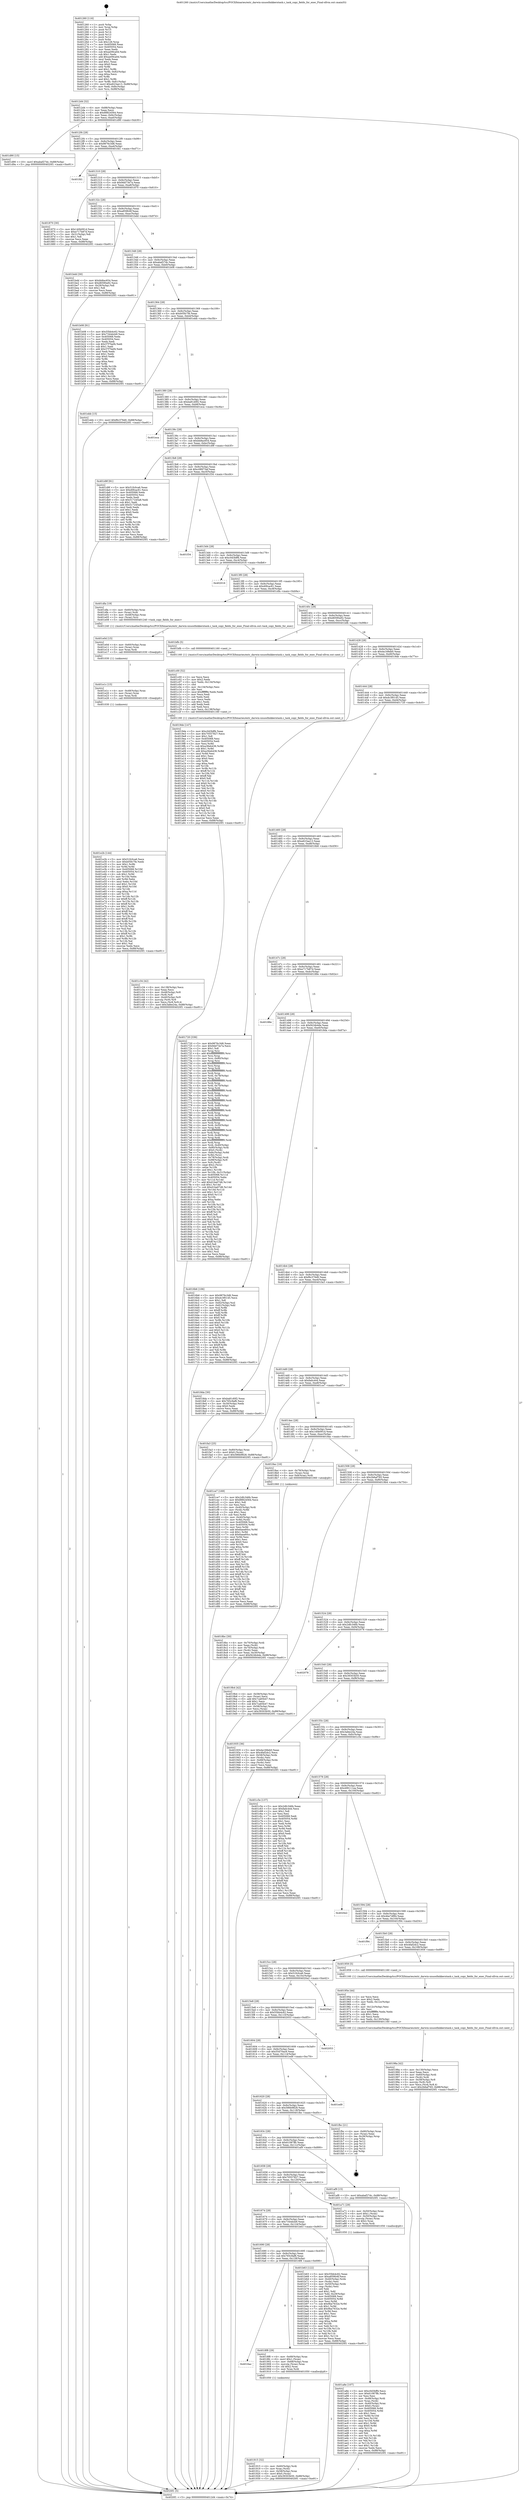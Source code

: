 digraph "0x401260" {
  label = "0x401260 (/mnt/c/Users/mathe/Desktop/tcc/POCII/binaries/extr_darwin-xnuosfmkkerntask.c_task_copy_fields_for_exec_Final-ollvm.out::main(0))"
  labelloc = "t"
  node[shape=record]

  Entry [label="",width=0.3,height=0.3,shape=circle,fillcolor=black,style=filled]
  "0x4012d4" [label="{
     0x4012d4 [32]\l
     | [instrs]\l
     &nbsp;&nbsp;0x4012d4 \<+6\>: mov -0x88(%rbp),%eax\l
     &nbsp;&nbsp;0x4012da \<+2\>: mov %eax,%ecx\l
     &nbsp;&nbsp;0x4012dc \<+6\>: sub $0x88824564,%ecx\l
     &nbsp;&nbsp;0x4012e2 \<+6\>: mov %eax,-0x9c(%rbp)\l
     &nbsp;&nbsp;0x4012e8 \<+6\>: mov %ecx,-0xa0(%rbp)\l
     &nbsp;&nbsp;0x4012ee \<+6\>: je 0000000000401d90 \<main+0xb30\>\l
  }"]
  "0x401d90" [label="{
     0x401d90 [15]\l
     | [instrs]\l
     &nbsp;&nbsp;0x401d90 \<+10\>: movl $0xabaf27dc,-0x88(%rbp)\l
     &nbsp;&nbsp;0x401d9a \<+5\>: jmp 00000000004020f1 \<main+0xe91\>\l
  }"]
  "0x4012f4" [label="{
     0x4012f4 [28]\l
     | [instrs]\l
     &nbsp;&nbsp;0x4012f4 \<+5\>: jmp 00000000004012f9 \<main+0x99\>\l
     &nbsp;&nbsp;0x4012f9 \<+6\>: mov -0x9c(%rbp),%eax\l
     &nbsp;&nbsp;0x4012ff \<+5\>: sub $0x9876c3d6,%eax\l
     &nbsp;&nbsp;0x401304 \<+6\>: mov %eax,-0xa4(%rbp)\l
     &nbsp;&nbsp;0x40130a \<+6\>: je 0000000000401fd1 \<main+0xd71\>\l
  }"]
  Exit [label="",width=0.3,height=0.3,shape=circle,fillcolor=black,style=filled,peripheries=2]
  "0x401fd1" [label="{
     0x401fd1\l
  }", style=dashed]
  "0x401310" [label="{
     0x401310 [28]\l
     | [instrs]\l
     &nbsp;&nbsp;0x401310 \<+5\>: jmp 0000000000401315 \<main+0xb5\>\l
     &nbsp;&nbsp;0x401315 \<+6\>: mov -0x9c(%rbp),%eax\l
     &nbsp;&nbsp;0x40131b \<+5\>: sub $0x9dd73e7a,%eax\l
     &nbsp;&nbsp;0x401320 \<+6\>: mov %eax,-0xa8(%rbp)\l
     &nbsp;&nbsp;0x401326 \<+6\>: je 0000000000401870 \<main+0x610\>\l
  }"]
  "0x401e2b" [label="{
     0x401e2b [144]\l
     | [instrs]\l
     &nbsp;&nbsp;0x401e2b \<+5\>: mov $0x51fc0ca6,%ecx\l
     &nbsp;&nbsp;0x401e30 \<+5\>: mov $0xb05fc7fe,%edx\l
     &nbsp;&nbsp;0x401e35 \<+3\>: mov $0x1,%r8b\l
     &nbsp;&nbsp;0x401e38 \<+3\>: xor %r9d,%r9d\l
     &nbsp;&nbsp;0x401e3b \<+8\>: mov 0x405068,%r10d\l
     &nbsp;&nbsp;0x401e43 \<+8\>: mov 0x405054,%r11d\l
     &nbsp;&nbsp;0x401e4b \<+4\>: sub $0x1,%r9d\l
     &nbsp;&nbsp;0x401e4f \<+3\>: mov %r10d,%ebx\l
     &nbsp;&nbsp;0x401e52 \<+3\>: add %r9d,%ebx\l
     &nbsp;&nbsp;0x401e55 \<+4\>: imul %ebx,%r10d\l
     &nbsp;&nbsp;0x401e59 \<+4\>: and $0x1,%r10d\l
     &nbsp;&nbsp;0x401e5d \<+4\>: cmp $0x0,%r10d\l
     &nbsp;&nbsp;0x401e61 \<+4\>: sete %r14b\l
     &nbsp;&nbsp;0x401e65 \<+4\>: cmp $0xa,%r11d\l
     &nbsp;&nbsp;0x401e69 \<+4\>: setl %r15b\l
     &nbsp;&nbsp;0x401e6d \<+3\>: mov %r14b,%r12b\l
     &nbsp;&nbsp;0x401e70 \<+4\>: xor $0xff,%r12b\l
     &nbsp;&nbsp;0x401e74 \<+3\>: mov %r15b,%r13b\l
     &nbsp;&nbsp;0x401e77 \<+4\>: xor $0xff,%r13b\l
     &nbsp;&nbsp;0x401e7b \<+4\>: xor $0x1,%r8b\l
     &nbsp;&nbsp;0x401e7f \<+3\>: mov %r12b,%al\l
     &nbsp;&nbsp;0x401e82 \<+2\>: and $0xff,%al\l
     &nbsp;&nbsp;0x401e84 \<+3\>: and %r8b,%r14b\l
     &nbsp;&nbsp;0x401e87 \<+3\>: mov %r13b,%sil\l
     &nbsp;&nbsp;0x401e8a \<+4\>: and $0xff,%sil\l
     &nbsp;&nbsp;0x401e8e \<+3\>: and %r8b,%r15b\l
     &nbsp;&nbsp;0x401e91 \<+3\>: or %r14b,%al\l
     &nbsp;&nbsp;0x401e94 \<+3\>: or %r15b,%sil\l
     &nbsp;&nbsp;0x401e97 \<+3\>: xor %sil,%al\l
     &nbsp;&nbsp;0x401e9a \<+3\>: or %r13b,%r12b\l
     &nbsp;&nbsp;0x401e9d \<+4\>: xor $0xff,%r12b\l
     &nbsp;&nbsp;0x401ea1 \<+4\>: or $0x1,%r8b\l
     &nbsp;&nbsp;0x401ea5 \<+3\>: and %r8b,%r12b\l
     &nbsp;&nbsp;0x401ea8 \<+3\>: or %r12b,%al\l
     &nbsp;&nbsp;0x401eab \<+2\>: test $0x1,%al\l
     &nbsp;&nbsp;0x401ead \<+3\>: cmovne %edx,%ecx\l
     &nbsp;&nbsp;0x401eb0 \<+6\>: mov %ecx,-0x88(%rbp)\l
     &nbsp;&nbsp;0x401eb6 \<+5\>: jmp 00000000004020f1 \<main+0xe91\>\l
  }"]
  "0x401870" [label="{
     0x401870 [30]\l
     | [instrs]\l
     &nbsp;&nbsp;0x401870 \<+5\>: mov $0x140b091d,%eax\l
     &nbsp;&nbsp;0x401875 \<+5\>: mov $0xe717b87d,%ecx\l
     &nbsp;&nbsp;0x40187a \<+3\>: mov -0x31(%rbp),%dl\l
     &nbsp;&nbsp;0x40187d \<+3\>: test $0x1,%dl\l
     &nbsp;&nbsp;0x401880 \<+3\>: cmovne %ecx,%eax\l
     &nbsp;&nbsp;0x401883 \<+6\>: mov %eax,-0x88(%rbp)\l
     &nbsp;&nbsp;0x401889 \<+5\>: jmp 00000000004020f1 \<main+0xe91\>\l
  }"]
  "0x40132c" [label="{
     0x40132c [28]\l
     | [instrs]\l
     &nbsp;&nbsp;0x40132c \<+5\>: jmp 0000000000401331 \<main+0xd1\>\l
     &nbsp;&nbsp;0x401331 \<+6\>: mov -0x9c(%rbp),%eax\l
     &nbsp;&nbsp;0x401337 \<+5\>: sub $0xa859fc6f,%eax\l
     &nbsp;&nbsp;0x40133c \<+6\>: mov %eax,-0xac(%rbp)\l
     &nbsp;&nbsp;0x401342 \<+6\>: je 0000000000401bdd \<main+0x97d\>\l
  }"]
  "0x401e1c" [label="{
     0x401e1c [15]\l
     | [instrs]\l
     &nbsp;&nbsp;0x401e1c \<+4\>: mov -0x48(%rbp),%rax\l
     &nbsp;&nbsp;0x401e20 \<+3\>: mov (%rax),%rax\l
     &nbsp;&nbsp;0x401e23 \<+3\>: mov %rax,%rdi\l
     &nbsp;&nbsp;0x401e26 \<+5\>: call 0000000000401030 \<free@plt\>\l
     | [calls]\l
     &nbsp;&nbsp;0x401030 \{1\} (unknown)\l
  }"]
  "0x401bdd" [label="{
     0x401bdd [30]\l
     | [instrs]\l
     &nbsp;&nbsp;0x401bdd \<+5\>: mov $0xbb8ac654,%eax\l
     &nbsp;&nbsp;0x401be2 \<+5\>: mov $0xd6590a92,%ecx\l
     &nbsp;&nbsp;0x401be7 \<+3\>: mov -0x29(%rbp),%dl\l
     &nbsp;&nbsp;0x401bea \<+3\>: test $0x1,%dl\l
     &nbsp;&nbsp;0x401bed \<+3\>: cmovne %ecx,%eax\l
     &nbsp;&nbsp;0x401bf0 \<+6\>: mov %eax,-0x88(%rbp)\l
     &nbsp;&nbsp;0x401bf6 \<+5\>: jmp 00000000004020f1 \<main+0xe91\>\l
  }"]
  "0x401348" [label="{
     0x401348 [28]\l
     | [instrs]\l
     &nbsp;&nbsp;0x401348 \<+5\>: jmp 000000000040134d \<main+0xed\>\l
     &nbsp;&nbsp;0x40134d \<+6\>: mov -0x9c(%rbp),%eax\l
     &nbsp;&nbsp;0x401353 \<+5\>: sub $0xabaf27dc,%eax\l
     &nbsp;&nbsp;0x401358 \<+6\>: mov %eax,-0xb0(%rbp)\l
     &nbsp;&nbsp;0x40135e \<+6\>: je 0000000000401b08 \<main+0x8a8\>\l
  }"]
  "0x401e0d" [label="{
     0x401e0d [15]\l
     | [instrs]\l
     &nbsp;&nbsp;0x401e0d \<+4\>: mov -0x60(%rbp),%rax\l
     &nbsp;&nbsp;0x401e11 \<+3\>: mov (%rax),%rax\l
     &nbsp;&nbsp;0x401e14 \<+3\>: mov %rax,%rdi\l
     &nbsp;&nbsp;0x401e17 \<+5\>: call 0000000000401030 \<free@plt\>\l
     | [calls]\l
     &nbsp;&nbsp;0x401030 \{1\} (unknown)\l
  }"]
  "0x401b08" [label="{
     0x401b08 [91]\l
     | [instrs]\l
     &nbsp;&nbsp;0x401b08 \<+5\>: mov $0x55bb4c62,%eax\l
     &nbsp;&nbsp;0x401b0d \<+5\>: mov $0x7344dcb9,%ecx\l
     &nbsp;&nbsp;0x401b12 \<+7\>: mov 0x405068,%edx\l
     &nbsp;&nbsp;0x401b19 \<+7\>: mov 0x405054,%esi\l
     &nbsp;&nbsp;0x401b20 \<+2\>: mov %edx,%edi\l
     &nbsp;&nbsp;0x401b22 \<+6\>: sub $0x37f7bef4,%edi\l
     &nbsp;&nbsp;0x401b28 \<+3\>: sub $0x1,%edi\l
     &nbsp;&nbsp;0x401b2b \<+6\>: add $0x37f7bef4,%edi\l
     &nbsp;&nbsp;0x401b31 \<+3\>: imul %edi,%edx\l
     &nbsp;&nbsp;0x401b34 \<+3\>: and $0x1,%edx\l
     &nbsp;&nbsp;0x401b37 \<+3\>: cmp $0x0,%edx\l
     &nbsp;&nbsp;0x401b3a \<+4\>: sete %r8b\l
     &nbsp;&nbsp;0x401b3e \<+3\>: cmp $0xa,%esi\l
     &nbsp;&nbsp;0x401b41 \<+4\>: setl %r9b\l
     &nbsp;&nbsp;0x401b45 \<+3\>: mov %r8b,%r10b\l
     &nbsp;&nbsp;0x401b48 \<+3\>: and %r9b,%r10b\l
     &nbsp;&nbsp;0x401b4b \<+3\>: xor %r9b,%r8b\l
     &nbsp;&nbsp;0x401b4e \<+3\>: or %r8b,%r10b\l
     &nbsp;&nbsp;0x401b51 \<+4\>: test $0x1,%r10b\l
     &nbsp;&nbsp;0x401b55 \<+3\>: cmovne %ecx,%eax\l
     &nbsp;&nbsp;0x401b58 \<+6\>: mov %eax,-0x88(%rbp)\l
     &nbsp;&nbsp;0x401b5e \<+5\>: jmp 00000000004020f1 \<main+0xe91\>\l
  }"]
  "0x401364" [label="{
     0x401364 [28]\l
     | [instrs]\l
     &nbsp;&nbsp;0x401364 \<+5\>: jmp 0000000000401369 \<main+0x109\>\l
     &nbsp;&nbsp;0x401369 \<+6\>: mov -0x9c(%rbp),%eax\l
     &nbsp;&nbsp;0x40136f \<+5\>: sub $0xb05fc7fe,%eax\l
     &nbsp;&nbsp;0x401374 \<+6\>: mov %eax,-0xb4(%rbp)\l
     &nbsp;&nbsp;0x40137a \<+6\>: je 0000000000401ebb \<main+0xc5b\>\l
  }"]
  "0x401c34" [label="{
     0x401c34 [42]\l
     | [instrs]\l
     &nbsp;&nbsp;0x401c34 \<+6\>: mov -0x138(%rbp),%ecx\l
     &nbsp;&nbsp;0x401c3a \<+3\>: imul %eax,%ecx\l
     &nbsp;&nbsp;0x401c3d \<+4\>: mov -0x48(%rbp),%r8\l
     &nbsp;&nbsp;0x401c41 \<+3\>: mov (%r8),%r8\l
     &nbsp;&nbsp;0x401c44 \<+4\>: mov -0x40(%rbp),%r9\l
     &nbsp;&nbsp;0x401c48 \<+3\>: movslq (%r9),%r9\l
     &nbsp;&nbsp;0x401c4b \<+4\>: mov %ecx,(%r8,%r9,4)\l
     &nbsp;&nbsp;0x401c4f \<+10\>: movl $0x3afee24a,-0x88(%rbp)\l
     &nbsp;&nbsp;0x401c59 \<+5\>: jmp 00000000004020f1 \<main+0xe91\>\l
  }"]
  "0x401ebb" [label="{
     0x401ebb [15]\l
     | [instrs]\l
     &nbsp;&nbsp;0x401ebb \<+10\>: movl $0xf6c376d0,-0x88(%rbp)\l
     &nbsp;&nbsp;0x401ec5 \<+5\>: jmp 00000000004020f1 \<main+0xe91\>\l
  }"]
  "0x401380" [label="{
     0x401380 [28]\l
     | [instrs]\l
     &nbsp;&nbsp;0x401380 \<+5\>: jmp 0000000000401385 \<main+0x125\>\l
     &nbsp;&nbsp;0x401385 \<+6\>: mov -0x9c(%rbp),%eax\l
     &nbsp;&nbsp;0x40138b \<+5\>: sub $0xba81d0f2,%eax\l
     &nbsp;&nbsp;0x401390 \<+6\>: mov %eax,-0xb8(%rbp)\l
     &nbsp;&nbsp;0x401396 \<+6\>: je 0000000000401eca \<main+0xc6a\>\l
  }"]
  "0x401c00" [label="{
     0x401c00 [52]\l
     | [instrs]\l
     &nbsp;&nbsp;0x401c00 \<+2\>: xor %ecx,%ecx\l
     &nbsp;&nbsp;0x401c02 \<+5\>: mov $0x2,%edx\l
     &nbsp;&nbsp;0x401c07 \<+6\>: mov %edx,-0x134(%rbp)\l
     &nbsp;&nbsp;0x401c0d \<+1\>: cltd\l
     &nbsp;&nbsp;0x401c0e \<+6\>: mov -0x134(%rbp),%esi\l
     &nbsp;&nbsp;0x401c14 \<+2\>: idiv %esi\l
     &nbsp;&nbsp;0x401c16 \<+6\>: imul $0xfffffffe,%edx,%edx\l
     &nbsp;&nbsp;0x401c1c \<+2\>: mov %ecx,%edi\l
     &nbsp;&nbsp;0x401c1e \<+2\>: sub %edx,%edi\l
     &nbsp;&nbsp;0x401c20 \<+2\>: mov %ecx,%edx\l
     &nbsp;&nbsp;0x401c22 \<+3\>: sub $0x1,%edx\l
     &nbsp;&nbsp;0x401c25 \<+2\>: add %edx,%edi\l
     &nbsp;&nbsp;0x401c27 \<+2\>: sub %edi,%ecx\l
     &nbsp;&nbsp;0x401c29 \<+6\>: mov %ecx,-0x138(%rbp)\l
     &nbsp;&nbsp;0x401c2f \<+5\>: call 0000000000401160 \<next_i\>\l
     | [calls]\l
     &nbsp;&nbsp;0x401160 \{1\} (/mnt/c/Users/mathe/Desktop/tcc/POCII/binaries/extr_darwin-xnuosfmkkerntask.c_task_copy_fields_for_exec_Final-ollvm.out::next_i)\l
  }"]
  "0x401eca" [label="{
     0x401eca\l
  }", style=dashed]
  "0x40139c" [label="{
     0x40139c [28]\l
     | [instrs]\l
     &nbsp;&nbsp;0x40139c \<+5\>: jmp 00000000004013a1 \<main+0x141\>\l
     &nbsp;&nbsp;0x4013a1 \<+6\>: mov -0x9c(%rbp),%eax\l
     &nbsp;&nbsp;0x4013a7 \<+5\>: sub $0xbb8ac654,%eax\l
     &nbsp;&nbsp;0x4013ac \<+6\>: mov %eax,-0xbc(%rbp)\l
     &nbsp;&nbsp;0x4013b2 \<+6\>: je 0000000000401d9f \<main+0xb3f\>\l
  }"]
  "0x401a8e" [label="{
     0x401a8e [107]\l
     | [instrs]\l
     &nbsp;&nbsp;0x401a8e \<+5\>: mov $0xc0d3bff4,%ecx\l
     &nbsp;&nbsp;0x401a93 \<+5\>: mov $0x61087ffc,%edx\l
     &nbsp;&nbsp;0x401a98 \<+2\>: xor %esi,%esi\l
     &nbsp;&nbsp;0x401a9a \<+4\>: mov -0x48(%rbp),%rdi\l
     &nbsp;&nbsp;0x401a9e \<+3\>: mov %rax,(%rdi)\l
     &nbsp;&nbsp;0x401aa1 \<+4\>: mov -0x40(%rbp),%rax\l
     &nbsp;&nbsp;0x401aa5 \<+6\>: movl $0x0,(%rax)\l
     &nbsp;&nbsp;0x401aab \<+8\>: mov 0x405068,%r8d\l
     &nbsp;&nbsp;0x401ab3 \<+8\>: mov 0x405054,%r9d\l
     &nbsp;&nbsp;0x401abb \<+3\>: sub $0x1,%esi\l
     &nbsp;&nbsp;0x401abe \<+3\>: mov %r8d,%r10d\l
     &nbsp;&nbsp;0x401ac1 \<+3\>: add %esi,%r10d\l
     &nbsp;&nbsp;0x401ac4 \<+4\>: imul %r10d,%r8d\l
     &nbsp;&nbsp;0x401ac8 \<+4\>: and $0x1,%r8d\l
     &nbsp;&nbsp;0x401acc \<+4\>: cmp $0x0,%r8d\l
     &nbsp;&nbsp;0x401ad0 \<+4\>: sete %r11b\l
     &nbsp;&nbsp;0x401ad4 \<+4\>: cmp $0xa,%r9d\l
     &nbsp;&nbsp;0x401ad8 \<+3\>: setl %bl\l
     &nbsp;&nbsp;0x401adb \<+3\>: mov %r11b,%r14b\l
     &nbsp;&nbsp;0x401ade \<+3\>: and %bl,%r14b\l
     &nbsp;&nbsp;0x401ae1 \<+3\>: xor %bl,%r11b\l
     &nbsp;&nbsp;0x401ae4 \<+3\>: or %r11b,%r14b\l
     &nbsp;&nbsp;0x401ae7 \<+4\>: test $0x1,%r14b\l
     &nbsp;&nbsp;0x401aeb \<+3\>: cmovne %edx,%ecx\l
     &nbsp;&nbsp;0x401aee \<+6\>: mov %ecx,-0x88(%rbp)\l
     &nbsp;&nbsp;0x401af4 \<+5\>: jmp 00000000004020f1 \<main+0xe91\>\l
  }"]
  "0x401d9f" [label="{
     0x401d9f [91]\l
     | [instrs]\l
     &nbsp;&nbsp;0x401d9f \<+5\>: mov $0x51fc0ca6,%eax\l
     &nbsp;&nbsp;0x401da4 \<+5\>: mov $0xd0fcac61,%ecx\l
     &nbsp;&nbsp;0x401da9 \<+7\>: mov 0x405068,%edx\l
     &nbsp;&nbsp;0x401db0 \<+7\>: mov 0x405054,%esi\l
     &nbsp;&nbsp;0x401db7 \<+2\>: mov %edx,%edi\l
     &nbsp;&nbsp;0x401db9 \<+6\>: sub $0x517245a8,%edi\l
     &nbsp;&nbsp;0x401dbf \<+3\>: sub $0x1,%edi\l
     &nbsp;&nbsp;0x401dc2 \<+6\>: add $0x517245a8,%edi\l
     &nbsp;&nbsp;0x401dc8 \<+3\>: imul %edi,%edx\l
     &nbsp;&nbsp;0x401dcb \<+3\>: and $0x1,%edx\l
     &nbsp;&nbsp;0x401dce \<+3\>: cmp $0x0,%edx\l
     &nbsp;&nbsp;0x401dd1 \<+4\>: sete %r8b\l
     &nbsp;&nbsp;0x401dd5 \<+3\>: cmp $0xa,%esi\l
     &nbsp;&nbsp;0x401dd8 \<+4\>: setl %r9b\l
     &nbsp;&nbsp;0x401ddc \<+3\>: mov %r8b,%r10b\l
     &nbsp;&nbsp;0x401ddf \<+3\>: and %r9b,%r10b\l
     &nbsp;&nbsp;0x401de2 \<+3\>: xor %r9b,%r8b\l
     &nbsp;&nbsp;0x401de5 \<+3\>: or %r8b,%r10b\l
     &nbsp;&nbsp;0x401de8 \<+4\>: test $0x1,%r10b\l
     &nbsp;&nbsp;0x401dec \<+3\>: cmovne %ecx,%eax\l
     &nbsp;&nbsp;0x401def \<+6\>: mov %eax,-0x88(%rbp)\l
     &nbsp;&nbsp;0x401df5 \<+5\>: jmp 00000000004020f1 \<main+0xe91\>\l
  }"]
  "0x4013b8" [label="{
     0x4013b8 [28]\l
     | [instrs]\l
     &nbsp;&nbsp;0x4013b8 \<+5\>: jmp 00000000004013bd \<main+0x15d\>\l
     &nbsp;&nbsp;0x4013bd \<+6\>: mov -0x9c(%rbp),%eax\l
     &nbsp;&nbsp;0x4013c3 \<+5\>: sub $0xc08973af,%eax\l
     &nbsp;&nbsp;0x4013c8 \<+6\>: mov %eax,-0xc0(%rbp)\l
     &nbsp;&nbsp;0x4013ce \<+6\>: je 0000000000401f34 \<main+0xcd4\>\l
  }"]
  "0x40198a" [label="{
     0x40198a [42]\l
     | [instrs]\l
     &nbsp;&nbsp;0x40198a \<+6\>: mov -0x130(%rbp),%ecx\l
     &nbsp;&nbsp;0x401990 \<+3\>: imul %eax,%ecx\l
     &nbsp;&nbsp;0x401993 \<+4\>: mov -0x60(%rbp),%rdi\l
     &nbsp;&nbsp;0x401997 \<+3\>: mov (%rdi),%rdi\l
     &nbsp;&nbsp;0x40199a \<+4\>: mov -0x58(%rbp),%r8\l
     &nbsp;&nbsp;0x40199e \<+3\>: movslq (%r8),%r8\l
     &nbsp;&nbsp;0x4019a1 \<+4\>: mov %ecx,(%rdi,%r8,4)\l
     &nbsp;&nbsp;0x4019a5 \<+10\>: movl $0x2b6af765,-0x88(%rbp)\l
     &nbsp;&nbsp;0x4019af \<+5\>: jmp 00000000004020f1 \<main+0xe91\>\l
  }"]
  "0x401f34" [label="{
     0x401f34\l
  }", style=dashed]
  "0x4013d4" [label="{
     0x4013d4 [28]\l
     | [instrs]\l
     &nbsp;&nbsp;0x4013d4 \<+5\>: jmp 00000000004013d9 \<main+0x179\>\l
     &nbsp;&nbsp;0x4013d9 \<+6\>: mov -0x9c(%rbp),%eax\l
     &nbsp;&nbsp;0x4013df \<+5\>: sub $0xc0d3bff4,%eax\l
     &nbsp;&nbsp;0x4013e4 \<+6\>: mov %eax,-0xc4(%rbp)\l
     &nbsp;&nbsp;0x4013ea \<+6\>: je 0000000000402016 \<main+0xdb6\>\l
  }"]
  "0x40195e" [label="{
     0x40195e [44]\l
     | [instrs]\l
     &nbsp;&nbsp;0x40195e \<+2\>: xor %ecx,%ecx\l
     &nbsp;&nbsp;0x401960 \<+5\>: mov $0x2,%edx\l
     &nbsp;&nbsp;0x401965 \<+6\>: mov %edx,-0x12c(%rbp)\l
     &nbsp;&nbsp;0x40196b \<+1\>: cltd\l
     &nbsp;&nbsp;0x40196c \<+6\>: mov -0x12c(%rbp),%esi\l
     &nbsp;&nbsp;0x401972 \<+2\>: idiv %esi\l
     &nbsp;&nbsp;0x401974 \<+6\>: imul $0xfffffffe,%edx,%edx\l
     &nbsp;&nbsp;0x40197a \<+3\>: sub $0x1,%ecx\l
     &nbsp;&nbsp;0x40197d \<+2\>: sub %ecx,%edx\l
     &nbsp;&nbsp;0x40197f \<+6\>: mov %edx,-0x130(%rbp)\l
     &nbsp;&nbsp;0x401985 \<+5\>: call 0000000000401160 \<next_i\>\l
     | [calls]\l
     &nbsp;&nbsp;0x401160 \{1\} (/mnt/c/Users/mathe/Desktop/tcc/POCII/binaries/extr_darwin-xnuosfmkkerntask.c_task_copy_fields_for_exec_Final-ollvm.out::next_i)\l
  }"]
  "0x402016" [label="{
     0x402016\l
  }", style=dashed]
  "0x4013f0" [label="{
     0x4013f0 [28]\l
     | [instrs]\l
     &nbsp;&nbsp;0x4013f0 \<+5\>: jmp 00000000004013f5 \<main+0x195\>\l
     &nbsp;&nbsp;0x4013f5 \<+6\>: mov -0x9c(%rbp),%eax\l
     &nbsp;&nbsp;0x4013fb \<+5\>: sub $0xd0fcac61,%eax\l
     &nbsp;&nbsp;0x401400 \<+6\>: mov %eax,-0xc8(%rbp)\l
     &nbsp;&nbsp;0x401406 \<+6\>: je 0000000000401dfa \<main+0xb9a\>\l
  }"]
  "0x401915" [label="{
     0x401915 [32]\l
     | [instrs]\l
     &nbsp;&nbsp;0x401915 \<+4\>: mov -0x60(%rbp),%rdi\l
     &nbsp;&nbsp;0x401919 \<+3\>: mov %rax,(%rdi)\l
     &nbsp;&nbsp;0x40191c \<+4\>: mov -0x58(%rbp),%rax\l
     &nbsp;&nbsp;0x401920 \<+6\>: movl $0x0,(%rax)\l
     &nbsp;&nbsp;0x401926 \<+10\>: movl $0x39303b50,-0x88(%rbp)\l
     &nbsp;&nbsp;0x401930 \<+5\>: jmp 00000000004020f1 \<main+0xe91\>\l
  }"]
  "0x401dfa" [label="{
     0x401dfa [19]\l
     | [instrs]\l
     &nbsp;&nbsp;0x401dfa \<+4\>: mov -0x60(%rbp),%rax\l
     &nbsp;&nbsp;0x401dfe \<+3\>: mov (%rax),%rdi\l
     &nbsp;&nbsp;0x401e01 \<+4\>: mov -0x48(%rbp),%rax\l
     &nbsp;&nbsp;0x401e05 \<+3\>: mov (%rax),%rsi\l
     &nbsp;&nbsp;0x401e08 \<+5\>: call 0000000000401240 \<task_copy_fields_for_exec\>\l
     | [calls]\l
     &nbsp;&nbsp;0x401240 \{1\} (/mnt/c/Users/mathe/Desktop/tcc/POCII/binaries/extr_darwin-xnuosfmkkerntask.c_task_copy_fields_for_exec_Final-ollvm.out::task_copy_fields_for_exec)\l
  }"]
  "0x40140c" [label="{
     0x40140c [28]\l
     | [instrs]\l
     &nbsp;&nbsp;0x40140c \<+5\>: jmp 0000000000401411 \<main+0x1b1\>\l
     &nbsp;&nbsp;0x401411 \<+6\>: mov -0x9c(%rbp),%eax\l
     &nbsp;&nbsp;0x401417 \<+5\>: sub $0xd6590a92,%eax\l
     &nbsp;&nbsp;0x40141c \<+6\>: mov %eax,-0xcc(%rbp)\l
     &nbsp;&nbsp;0x401422 \<+6\>: je 0000000000401bfb \<main+0x99b\>\l
  }"]
  "0x4016ac" [label="{
     0x4016ac\l
  }", style=dashed]
  "0x401bfb" [label="{
     0x401bfb [5]\l
     | [instrs]\l
     &nbsp;&nbsp;0x401bfb \<+5\>: call 0000000000401160 \<next_i\>\l
     | [calls]\l
     &nbsp;&nbsp;0x401160 \{1\} (/mnt/c/Users/mathe/Desktop/tcc/POCII/binaries/extr_darwin-xnuosfmkkerntask.c_task_copy_fields_for_exec_Final-ollvm.out::next_i)\l
  }"]
  "0x401428" [label="{
     0x401428 [28]\l
     | [instrs]\l
     &nbsp;&nbsp;0x401428 \<+5\>: jmp 000000000040142d \<main+0x1cd\>\l
     &nbsp;&nbsp;0x40142d \<+6\>: mov -0x9c(%rbp),%eax\l
     &nbsp;&nbsp;0x401433 \<+5\>: sub $0xda168eb0,%eax\l
     &nbsp;&nbsp;0x401438 \<+6\>: mov %eax,-0xd0(%rbp)\l
     &nbsp;&nbsp;0x40143e \<+6\>: je 00000000004019de \<main+0x77e\>\l
  }"]
  "0x4018f8" [label="{
     0x4018f8 [29]\l
     | [instrs]\l
     &nbsp;&nbsp;0x4018f8 \<+4\>: mov -0x68(%rbp),%rax\l
     &nbsp;&nbsp;0x4018fc \<+6\>: movl $0x1,(%rax)\l
     &nbsp;&nbsp;0x401902 \<+4\>: mov -0x68(%rbp),%rax\l
     &nbsp;&nbsp;0x401906 \<+3\>: movslq (%rax),%rax\l
     &nbsp;&nbsp;0x401909 \<+4\>: shl $0x2,%rax\l
     &nbsp;&nbsp;0x40190d \<+3\>: mov %rax,%rdi\l
     &nbsp;&nbsp;0x401910 \<+5\>: call 0000000000401050 \<malloc@plt\>\l
     | [calls]\l
     &nbsp;&nbsp;0x401050 \{1\} (unknown)\l
  }"]
  "0x4019de" [label="{
     0x4019de [147]\l
     | [instrs]\l
     &nbsp;&nbsp;0x4019de \<+5\>: mov $0xc0d3bff4,%eax\l
     &nbsp;&nbsp;0x4019e3 \<+5\>: mov $0x70557827,%ecx\l
     &nbsp;&nbsp;0x4019e8 \<+2\>: mov $0x1,%dl\l
     &nbsp;&nbsp;0x4019ea \<+7\>: mov 0x405068,%esi\l
     &nbsp;&nbsp;0x4019f1 \<+7\>: mov 0x405054,%edi\l
     &nbsp;&nbsp;0x4019f8 \<+3\>: mov %esi,%r8d\l
     &nbsp;&nbsp;0x4019fb \<+7\>: sub $0xa36eb436,%r8d\l
     &nbsp;&nbsp;0x401a02 \<+4\>: sub $0x1,%r8d\l
     &nbsp;&nbsp;0x401a06 \<+7\>: add $0xa36eb436,%r8d\l
     &nbsp;&nbsp;0x401a0d \<+4\>: imul %r8d,%esi\l
     &nbsp;&nbsp;0x401a11 \<+3\>: and $0x1,%esi\l
     &nbsp;&nbsp;0x401a14 \<+3\>: cmp $0x0,%esi\l
     &nbsp;&nbsp;0x401a17 \<+4\>: sete %r9b\l
     &nbsp;&nbsp;0x401a1b \<+3\>: cmp $0xa,%edi\l
     &nbsp;&nbsp;0x401a1e \<+4\>: setl %r10b\l
     &nbsp;&nbsp;0x401a22 \<+3\>: mov %r9b,%r11b\l
     &nbsp;&nbsp;0x401a25 \<+4\>: xor $0xff,%r11b\l
     &nbsp;&nbsp;0x401a29 \<+3\>: mov %r10b,%bl\l
     &nbsp;&nbsp;0x401a2c \<+3\>: xor $0xff,%bl\l
     &nbsp;&nbsp;0x401a2f \<+3\>: xor $0x0,%dl\l
     &nbsp;&nbsp;0x401a32 \<+3\>: mov %r11b,%r14b\l
     &nbsp;&nbsp;0x401a35 \<+4\>: and $0x0,%r14b\l
     &nbsp;&nbsp;0x401a39 \<+3\>: and %dl,%r9b\l
     &nbsp;&nbsp;0x401a3c \<+3\>: mov %bl,%r15b\l
     &nbsp;&nbsp;0x401a3f \<+4\>: and $0x0,%r15b\l
     &nbsp;&nbsp;0x401a43 \<+3\>: and %dl,%r10b\l
     &nbsp;&nbsp;0x401a46 \<+3\>: or %r9b,%r14b\l
     &nbsp;&nbsp;0x401a49 \<+3\>: or %r10b,%r15b\l
     &nbsp;&nbsp;0x401a4c \<+3\>: xor %r15b,%r14b\l
     &nbsp;&nbsp;0x401a4f \<+3\>: or %bl,%r11b\l
     &nbsp;&nbsp;0x401a52 \<+4\>: xor $0xff,%r11b\l
     &nbsp;&nbsp;0x401a56 \<+3\>: or $0x0,%dl\l
     &nbsp;&nbsp;0x401a59 \<+3\>: and %dl,%r11b\l
     &nbsp;&nbsp;0x401a5c \<+3\>: or %r11b,%r14b\l
     &nbsp;&nbsp;0x401a5f \<+4\>: test $0x1,%r14b\l
     &nbsp;&nbsp;0x401a63 \<+3\>: cmovne %ecx,%eax\l
     &nbsp;&nbsp;0x401a66 \<+6\>: mov %eax,-0x88(%rbp)\l
     &nbsp;&nbsp;0x401a6c \<+5\>: jmp 00000000004020f1 \<main+0xe91\>\l
  }"]
  "0x401444" [label="{
     0x401444 [28]\l
     | [instrs]\l
     &nbsp;&nbsp;0x401444 \<+5\>: jmp 0000000000401449 \<main+0x1e9\>\l
     &nbsp;&nbsp;0x401449 \<+6\>: mov -0x9c(%rbp),%eax\l
     &nbsp;&nbsp;0x40144f \<+5\>: sub $0xdc3f0145,%eax\l
     &nbsp;&nbsp;0x401454 \<+6\>: mov %eax,-0xd4(%rbp)\l
     &nbsp;&nbsp;0x40145a \<+6\>: je 0000000000401720 \<main+0x4c0\>\l
  }"]
  "0x401690" [label="{
     0x401690 [28]\l
     | [instrs]\l
     &nbsp;&nbsp;0x401690 \<+5\>: jmp 0000000000401695 \<main+0x435\>\l
     &nbsp;&nbsp;0x401695 \<+6\>: mov -0x9c(%rbp),%eax\l
     &nbsp;&nbsp;0x40169b \<+5\>: sub $0x765c9af6,%eax\l
     &nbsp;&nbsp;0x4016a0 \<+6\>: mov %eax,-0x128(%rbp)\l
     &nbsp;&nbsp;0x4016a6 \<+6\>: je 00000000004018f8 \<main+0x698\>\l
  }"]
  "0x401720" [label="{
     0x401720 [336]\l
     | [instrs]\l
     &nbsp;&nbsp;0x401720 \<+5\>: mov $0x9876c3d6,%eax\l
     &nbsp;&nbsp;0x401725 \<+5\>: mov $0x9dd73e7a,%ecx\l
     &nbsp;&nbsp;0x40172a \<+2\>: mov $0x1,%dl\l
     &nbsp;&nbsp;0x40172c \<+3\>: mov %rsp,%rsi\l
     &nbsp;&nbsp;0x40172f \<+4\>: add $0xfffffffffffffff0,%rsi\l
     &nbsp;&nbsp;0x401733 \<+3\>: mov %rsi,%rsp\l
     &nbsp;&nbsp;0x401736 \<+4\>: mov %rsi,-0x80(%rbp)\l
     &nbsp;&nbsp;0x40173a \<+3\>: mov %rsp,%rsi\l
     &nbsp;&nbsp;0x40173d \<+4\>: add $0xfffffffffffffff0,%rsi\l
     &nbsp;&nbsp;0x401741 \<+3\>: mov %rsi,%rsp\l
     &nbsp;&nbsp;0x401744 \<+3\>: mov %rsp,%rdi\l
     &nbsp;&nbsp;0x401747 \<+4\>: add $0xfffffffffffffff0,%rdi\l
     &nbsp;&nbsp;0x40174b \<+3\>: mov %rdi,%rsp\l
     &nbsp;&nbsp;0x40174e \<+4\>: mov %rdi,-0x78(%rbp)\l
     &nbsp;&nbsp;0x401752 \<+3\>: mov %rsp,%rdi\l
     &nbsp;&nbsp;0x401755 \<+4\>: add $0xfffffffffffffff0,%rdi\l
     &nbsp;&nbsp;0x401759 \<+3\>: mov %rdi,%rsp\l
     &nbsp;&nbsp;0x40175c \<+4\>: mov %rdi,-0x70(%rbp)\l
     &nbsp;&nbsp;0x401760 \<+3\>: mov %rsp,%rdi\l
     &nbsp;&nbsp;0x401763 \<+4\>: add $0xfffffffffffffff0,%rdi\l
     &nbsp;&nbsp;0x401767 \<+3\>: mov %rdi,%rsp\l
     &nbsp;&nbsp;0x40176a \<+4\>: mov %rdi,-0x68(%rbp)\l
     &nbsp;&nbsp;0x40176e \<+3\>: mov %rsp,%rdi\l
     &nbsp;&nbsp;0x401771 \<+4\>: add $0xfffffffffffffff0,%rdi\l
     &nbsp;&nbsp;0x401775 \<+3\>: mov %rdi,%rsp\l
     &nbsp;&nbsp;0x401778 \<+4\>: mov %rdi,-0x60(%rbp)\l
     &nbsp;&nbsp;0x40177c \<+3\>: mov %rsp,%rdi\l
     &nbsp;&nbsp;0x40177f \<+4\>: add $0xfffffffffffffff0,%rdi\l
     &nbsp;&nbsp;0x401783 \<+3\>: mov %rdi,%rsp\l
     &nbsp;&nbsp;0x401786 \<+4\>: mov %rdi,-0x58(%rbp)\l
     &nbsp;&nbsp;0x40178a \<+3\>: mov %rsp,%rdi\l
     &nbsp;&nbsp;0x40178d \<+4\>: add $0xfffffffffffffff0,%rdi\l
     &nbsp;&nbsp;0x401791 \<+3\>: mov %rdi,%rsp\l
     &nbsp;&nbsp;0x401794 \<+4\>: mov %rdi,-0x50(%rbp)\l
     &nbsp;&nbsp;0x401798 \<+3\>: mov %rsp,%rdi\l
     &nbsp;&nbsp;0x40179b \<+4\>: add $0xfffffffffffffff0,%rdi\l
     &nbsp;&nbsp;0x40179f \<+3\>: mov %rdi,%rsp\l
     &nbsp;&nbsp;0x4017a2 \<+4\>: mov %rdi,-0x48(%rbp)\l
     &nbsp;&nbsp;0x4017a6 \<+3\>: mov %rsp,%rdi\l
     &nbsp;&nbsp;0x4017a9 \<+4\>: add $0xfffffffffffffff0,%rdi\l
     &nbsp;&nbsp;0x4017ad \<+3\>: mov %rdi,%rsp\l
     &nbsp;&nbsp;0x4017b0 \<+4\>: mov %rdi,-0x40(%rbp)\l
     &nbsp;&nbsp;0x4017b4 \<+4\>: mov -0x80(%rbp),%rdi\l
     &nbsp;&nbsp;0x4017b8 \<+6\>: movl $0x0,(%rdi)\l
     &nbsp;&nbsp;0x4017be \<+7\>: mov -0x8c(%rbp),%r8d\l
     &nbsp;&nbsp;0x4017c5 \<+3\>: mov %r8d,(%rsi)\l
     &nbsp;&nbsp;0x4017c8 \<+4\>: mov -0x78(%rbp),%rdi\l
     &nbsp;&nbsp;0x4017cc \<+7\>: mov -0x98(%rbp),%r9\l
     &nbsp;&nbsp;0x4017d3 \<+3\>: mov %r9,(%rdi)\l
     &nbsp;&nbsp;0x4017d6 \<+3\>: cmpl $0x2,(%rsi)\l
     &nbsp;&nbsp;0x4017d9 \<+4\>: setne %r10b\l
     &nbsp;&nbsp;0x4017dd \<+4\>: and $0x1,%r10b\l
     &nbsp;&nbsp;0x4017e1 \<+4\>: mov %r10b,-0x31(%rbp)\l
     &nbsp;&nbsp;0x4017e5 \<+8\>: mov 0x405068,%r11d\l
     &nbsp;&nbsp;0x4017ed \<+7\>: mov 0x405054,%ebx\l
     &nbsp;&nbsp;0x4017f4 \<+3\>: mov %r11d,%r14d\l
     &nbsp;&nbsp;0x4017f7 \<+7\>: add $0xd1ba07d6,%r14d\l
     &nbsp;&nbsp;0x4017fe \<+4\>: sub $0x1,%r14d\l
     &nbsp;&nbsp;0x401802 \<+7\>: sub $0xd1ba07d6,%r14d\l
     &nbsp;&nbsp;0x401809 \<+4\>: imul %r14d,%r11d\l
     &nbsp;&nbsp;0x40180d \<+4\>: and $0x1,%r11d\l
     &nbsp;&nbsp;0x401811 \<+4\>: cmp $0x0,%r11d\l
     &nbsp;&nbsp;0x401815 \<+4\>: sete %r10b\l
     &nbsp;&nbsp;0x401819 \<+3\>: cmp $0xa,%ebx\l
     &nbsp;&nbsp;0x40181c \<+4\>: setl %r15b\l
     &nbsp;&nbsp;0x401820 \<+3\>: mov %r10b,%r12b\l
     &nbsp;&nbsp;0x401823 \<+4\>: xor $0xff,%r12b\l
     &nbsp;&nbsp;0x401827 \<+3\>: mov %r15b,%r13b\l
     &nbsp;&nbsp;0x40182a \<+4\>: xor $0xff,%r13b\l
     &nbsp;&nbsp;0x40182e \<+3\>: xor $0x0,%dl\l
     &nbsp;&nbsp;0x401831 \<+3\>: mov %r12b,%sil\l
     &nbsp;&nbsp;0x401834 \<+4\>: and $0x0,%sil\l
     &nbsp;&nbsp;0x401838 \<+3\>: and %dl,%r10b\l
     &nbsp;&nbsp;0x40183b \<+3\>: mov %r13b,%dil\l
     &nbsp;&nbsp;0x40183e \<+4\>: and $0x0,%dil\l
     &nbsp;&nbsp;0x401842 \<+3\>: and %dl,%r15b\l
     &nbsp;&nbsp;0x401845 \<+3\>: or %r10b,%sil\l
     &nbsp;&nbsp;0x401848 \<+3\>: or %r15b,%dil\l
     &nbsp;&nbsp;0x40184b \<+3\>: xor %dil,%sil\l
     &nbsp;&nbsp;0x40184e \<+3\>: or %r13b,%r12b\l
     &nbsp;&nbsp;0x401851 \<+4\>: xor $0xff,%r12b\l
     &nbsp;&nbsp;0x401855 \<+3\>: or $0x0,%dl\l
     &nbsp;&nbsp;0x401858 \<+3\>: and %dl,%r12b\l
     &nbsp;&nbsp;0x40185b \<+3\>: or %r12b,%sil\l
     &nbsp;&nbsp;0x40185e \<+4\>: test $0x1,%sil\l
     &nbsp;&nbsp;0x401862 \<+3\>: cmovne %ecx,%eax\l
     &nbsp;&nbsp;0x401865 \<+6\>: mov %eax,-0x88(%rbp)\l
     &nbsp;&nbsp;0x40186b \<+5\>: jmp 00000000004020f1 \<main+0xe91\>\l
  }"]
  "0x401460" [label="{
     0x401460 [28]\l
     | [instrs]\l
     &nbsp;&nbsp;0x401460 \<+5\>: jmp 0000000000401465 \<main+0x205\>\l
     &nbsp;&nbsp;0x401465 \<+6\>: mov -0x9c(%rbp),%eax\l
     &nbsp;&nbsp;0x40146b \<+5\>: sub $0xe623ae13,%eax\l
     &nbsp;&nbsp;0x401470 \<+6\>: mov %eax,-0xd8(%rbp)\l
     &nbsp;&nbsp;0x401476 \<+6\>: je 00000000004016b6 \<main+0x456\>\l
  }"]
  "0x401b63" [label="{
     0x401b63 [122]\l
     | [instrs]\l
     &nbsp;&nbsp;0x401b63 \<+5\>: mov $0x55bb4c62,%eax\l
     &nbsp;&nbsp;0x401b68 \<+5\>: mov $0xa859fc6f,%ecx\l
     &nbsp;&nbsp;0x401b6d \<+4\>: mov -0x40(%rbp),%rdx\l
     &nbsp;&nbsp;0x401b71 \<+2\>: mov (%rdx),%esi\l
     &nbsp;&nbsp;0x401b73 \<+4\>: mov -0x50(%rbp),%rdx\l
     &nbsp;&nbsp;0x401b77 \<+2\>: cmp (%rdx),%esi\l
     &nbsp;&nbsp;0x401b79 \<+4\>: setl %dil\l
     &nbsp;&nbsp;0x401b7d \<+4\>: and $0x1,%dil\l
     &nbsp;&nbsp;0x401b81 \<+4\>: mov %dil,-0x29(%rbp)\l
     &nbsp;&nbsp;0x401b85 \<+7\>: mov 0x405068,%esi\l
     &nbsp;&nbsp;0x401b8c \<+8\>: mov 0x405054,%r8d\l
     &nbsp;&nbsp;0x401b94 \<+3\>: mov %esi,%r9d\l
     &nbsp;&nbsp;0x401b97 \<+7\>: sub $0x9ba7632e,%r9d\l
     &nbsp;&nbsp;0x401b9e \<+4\>: sub $0x1,%r9d\l
     &nbsp;&nbsp;0x401ba2 \<+7\>: add $0x9ba7632e,%r9d\l
     &nbsp;&nbsp;0x401ba9 \<+4\>: imul %r9d,%esi\l
     &nbsp;&nbsp;0x401bad \<+3\>: and $0x1,%esi\l
     &nbsp;&nbsp;0x401bb0 \<+3\>: cmp $0x0,%esi\l
     &nbsp;&nbsp;0x401bb3 \<+4\>: sete %dil\l
     &nbsp;&nbsp;0x401bb7 \<+4\>: cmp $0xa,%r8d\l
     &nbsp;&nbsp;0x401bbb \<+4\>: setl %r10b\l
     &nbsp;&nbsp;0x401bbf \<+3\>: mov %dil,%r11b\l
     &nbsp;&nbsp;0x401bc2 \<+3\>: and %r10b,%r11b\l
     &nbsp;&nbsp;0x401bc5 \<+3\>: xor %r10b,%dil\l
     &nbsp;&nbsp;0x401bc8 \<+3\>: or %dil,%r11b\l
     &nbsp;&nbsp;0x401bcb \<+4\>: test $0x1,%r11b\l
     &nbsp;&nbsp;0x401bcf \<+3\>: cmovne %ecx,%eax\l
     &nbsp;&nbsp;0x401bd2 \<+6\>: mov %eax,-0x88(%rbp)\l
     &nbsp;&nbsp;0x401bd8 \<+5\>: jmp 00000000004020f1 \<main+0xe91\>\l
  }"]
  "0x4016b6" [label="{
     0x4016b6 [106]\l
     | [instrs]\l
     &nbsp;&nbsp;0x4016b6 \<+5\>: mov $0x9876c3d6,%eax\l
     &nbsp;&nbsp;0x4016bb \<+5\>: mov $0xdc3f0145,%ecx\l
     &nbsp;&nbsp;0x4016c0 \<+2\>: mov $0x1,%dl\l
     &nbsp;&nbsp;0x4016c2 \<+7\>: mov -0x82(%rbp),%sil\l
     &nbsp;&nbsp;0x4016c9 \<+7\>: mov -0x81(%rbp),%dil\l
     &nbsp;&nbsp;0x4016d0 \<+3\>: mov %sil,%r8b\l
     &nbsp;&nbsp;0x4016d3 \<+4\>: xor $0xff,%r8b\l
     &nbsp;&nbsp;0x4016d7 \<+3\>: mov %dil,%r9b\l
     &nbsp;&nbsp;0x4016da \<+4\>: xor $0xff,%r9b\l
     &nbsp;&nbsp;0x4016de \<+3\>: xor $0x0,%dl\l
     &nbsp;&nbsp;0x4016e1 \<+3\>: mov %r8b,%r10b\l
     &nbsp;&nbsp;0x4016e4 \<+4\>: and $0x0,%r10b\l
     &nbsp;&nbsp;0x4016e8 \<+3\>: and %dl,%sil\l
     &nbsp;&nbsp;0x4016eb \<+3\>: mov %r9b,%r11b\l
     &nbsp;&nbsp;0x4016ee \<+4\>: and $0x0,%r11b\l
     &nbsp;&nbsp;0x4016f2 \<+3\>: and %dl,%dil\l
     &nbsp;&nbsp;0x4016f5 \<+3\>: or %sil,%r10b\l
     &nbsp;&nbsp;0x4016f8 \<+3\>: or %dil,%r11b\l
     &nbsp;&nbsp;0x4016fb \<+3\>: xor %r11b,%r10b\l
     &nbsp;&nbsp;0x4016fe \<+3\>: or %r9b,%r8b\l
     &nbsp;&nbsp;0x401701 \<+4\>: xor $0xff,%r8b\l
     &nbsp;&nbsp;0x401705 \<+3\>: or $0x0,%dl\l
     &nbsp;&nbsp;0x401708 \<+3\>: and %dl,%r8b\l
     &nbsp;&nbsp;0x40170b \<+3\>: or %r8b,%r10b\l
     &nbsp;&nbsp;0x40170e \<+4\>: test $0x1,%r10b\l
     &nbsp;&nbsp;0x401712 \<+3\>: cmovne %ecx,%eax\l
     &nbsp;&nbsp;0x401715 \<+6\>: mov %eax,-0x88(%rbp)\l
     &nbsp;&nbsp;0x40171b \<+5\>: jmp 00000000004020f1 \<main+0xe91\>\l
  }"]
  "0x40147c" [label="{
     0x40147c [28]\l
     | [instrs]\l
     &nbsp;&nbsp;0x40147c \<+5\>: jmp 0000000000401481 \<main+0x221\>\l
     &nbsp;&nbsp;0x401481 \<+6\>: mov -0x9c(%rbp),%eax\l
     &nbsp;&nbsp;0x401487 \<+5\>: sub $0xe717b87d,%eax\l
     &nbsp;&nbsp;0x40148c \<+6\>: mov %eax,-0xdc(%rbp)\l
     &nbsp;&nbsp;0x401492 \<+6\>: je 000000000040188e \<main+0x62e\>\l
  }"]
  "0x4020f1" [label="{
     0x4020f1 [5]\l
     | [instrs]\l
     &nbsp;&nbsp;0x4020f1 \<+5\>: jmp 00000000004012d4 \<main+0x74\>\l
  }"]
  "0x401260" [label="{
     0x401260 [116]\l
     | [instrs]\l
     &nbsp;&nbsp;0x401260 \<+1\>: push %rbp\l
     &nbsp;&nbsp;0x401261 \<+3\>: mov %rsp,%rbp\l
     &nbsp;&nbsp;0x401264 \<+2\>: push %r15\l
     &nbsp;&nbsp;0x401266 \<+2\>: push %r14\l
     &nbsp;&nbsp;0x401268 \<+2\>: push %r13\l
     &nbsp;&nbsp;0x40126a \<+2\>: push %r12\l
     &nbsp;&nbsp;0x40126c \<+1\>: push %rbx\l
     &nbsp;&nbsp;0x40126d \<+7\>: sub $0x128,%rsp\l
     &nbsp;&nbsp;0x401274 \<+7\>: mov 0x405068,%eax\l
     &nbsp;&nbsp;0x40127b \<+7\>: mov 0x405054,%ecx\l
     &nbsp;&nbsp;0x401282 \<+2\>: mov %eax,%edx\l
     &nbsp;&nbsp;0x401284 \<+6\>: sub $0xae09ca0d,%edx\l
     &nbsp;&nbsp;0x40128a \<+3\>: sub $0x1,%edx\l
     &nbsp;&nbsp;0x40128d \<+6\>: add $0xae09ca0d,%edx\l
     &nbsp;&nbsp;0x401293 \<+3\>: imul %edx,%eax\l
     &nbsp;&nbsp;0x401296 \<+3\>: and $0x1,%eax\l
     &nbsp;&nbsp;0x401299 \<+3\>: cmp $0x0,%eax\l
     &nbsp;&nbsp;0x40129c \<+4\>: sete %r8b\l
     &nbsp;&nbsp;0x4012a0 \<+4\>: and $0x1,%r8b\l
     &nbsp;&nbsp;0x4012a4 \<+7\>: mov %r8b,-0x82(%rbp)\l
     &nbsp;&nbsp;0x4012ab \<+3\>: cmp $0xa,%ecx\l
     &nbsp;&nbsp;0x4012ae \<+4\>: setl %r8b\l
     &nbsp;&nbsp;0x4012b2 \<+4\>: and $0x1,%r8b\l
     &nbsp;&nbsp;0x4012b6 \<+7\>: mov %r8b,-0x81(%rbp)\l
     &nbsp;&nbsp;0x4012bd \<+10\>: movl $0xe623ae13,-0x88(%rbp)\l
     &nbsp;&nbsp;0x4012c7 \<+6\>: mov %edi,-0x8c(%rbp)\l
     &nbsp;&nbsp;0x4012cd \<+7\>: mov %rsi,-0x98(%rbp)\l
  }"]
  "0x401674" [label="{
     0x401674 [28]\l
     | [instrs]\l
     &nbsp;&nbsp;0x401674 \<+5\>: jmp 0000000000401679 \<main+0x419\>\l
     &nbsp;&nbsp;0x401679 \<+6\>: mov -0x9c(%rbp),%eax\l
     &nbsp;&nbsp;0x40167f \<+5\>: sub $0x7344dcb9,%eax\l
     &nbsp;&nbsp;0x401684 \<+6\>: mov %eax,-0x124(%rbp)\l
     &nbsp;&nbsp;0x40168a \<+6\>: je 0000000000401b63 \<main+0x903\>\l
  }"]
  "0x401a71" [label="{
     0x401a71 [29]\l
     | [instrs]\l
     &nbsp;&nbsp;0x401a71 \<+4\>: mov -0x50(%rbp),%rax\l
     &nbsp;&nbsp;0x401a75 \<+6\>: movl $0x1,(%rax)\l
     &nbsp;&nbsp;0x401a7b \<+4\>: mov -0x50(%rbp),%rax\l
     &nbsp;&nbsp;0x401a7f \<+3\>: movslq (%rax),%rax\l
     &nbsp;&nbsp;0x401a82 \<+4\>: shl $0x2,%rax\l
     &nbsp;&nbsp;0x401a86 \<+3\>: mov %rax,%rdi\l
     &nbsp;&nbsp;0x401a89 \<+5\>: call 0000000000401050 \<malloc@plt\>\l
     | [calls]\l
     &nbsp;&nbsp;0x401050 \{1\} (unknown)\l
  }"]
  "0x40188e" [label="{
     0x40188e\l
  }", style=dashed]
  "0x401498" [label="{
     0x401498 [28]\l
     | [instrs]\l
     &nbsp;&nbsp;0x401498 \<+5\>: jmp 000000000040149d \<main+0x23d\>\l
     &nbsp;&nbsp;0x40149d \<+6\>: mov -0x9c(%rbp),%eax\l
     &nbsp;&nbsp;0x4014a3 \<+5\>: sub $0xf424b4de,%eax\l
     &nbsp;&nbsp;0x4014a8 \<+6\>: mov %eax,-0xe0(%rbp)\l
     &nbsp;&nbsp;0x4014ae \<+6\>: je 00000000004018da \<main+0x67a\>\l
  }"]
  "0x401658" [label="{
     0x401658 [28]\l
     | [instrs]\l
     &nbsp;&nbsp;0x401658 \<+5\>: jmp 000000000040165d \<main+0x3fd\>\l
     &nbsp;&nbsp;0x40165d \<+6\>: mov -0x9c(%rbp),%eax\l
     &nbsp;&nbsp;0x401663 \<+5\>: sub $0x70557827,%eax\l
     &nbsp;&nbsp;0x401668 \<+6\>: mov %eax,-0x120(%rbp)\l
     &nbsp;&nbsp;0x40166e \<+6\>: je 0000000000401a71 \<main+0x811\>\l
  }"]
  "0x4018da" [label="{
     0x4018da [30]\l
     | [instrs]\l
     &nbsp;&nbsp;0x4018da \<+5\>: mov $0xba81d0f2,%eax\l
     &nbsp;&nbsp;0x4018df \<+5\>: mov $0x765c9af6,%ecx\l
     &nbsp;&nbsp;0x4018e4 \<+3\>: mov -0x30(%rbp),%edx\l
     &nbsp;&nbsp;0x4018e7 \<+3\>: cmp $0x0,%edx\l
     &nbsp;&nbsp;0x4018ea \<+3\>: cmove %ecx,%eax\l
     &nbsp;&nbsp;0x4018ed \<+6\>: mov %eax,-0x88(%rbp)\l
     &nbsp;&nbsp;0x4018f3 \<+5\>: jmp 00000000004020f1 \<main+0xe91\>\l
  }"]
  "0x4014b4" [label="{
     0x4014b4 [28]\l
     | [instrs]\l
     &nbsp;&nbsp;0x4014b4 \<+5\>: jmp 00000000004014b9 \<main+0x259\>\l
     &nbsp;&nbsp;0x4014b9 \<+6\>: mov -0x9c(%rbp),%eax\l
     &nbsp;&nbsp;0x4014bf \<+5\>: sub $0xf6c376d0,%eax\l
     &nbsp;&nbsp;0x4014c4 \<+6\>: mov %eax,-0xe4(%rbp)\l
     &nbsp;&nbsp;0x4014ca \<+6\>: je 0000000000401fa3 \<main+0xd43\>\l
  }"]
  "0x401af9" [label="{
     0x401af9 [15]\l
     | [instrs]\l
     &nbsp;&nbsp;0x401af9 \<+10\>: movl $0xabaf27dc,-0x88(%rbp)\l
     &nbsp;&nbsp;0x401b03 \<+5\>: jmp 00000000004020f1 \<main+0xe91\>\l
  }"]
  "0x401fa3" [label="{
     0x401fa3 [25]\l
     | [instrs]\l
     &nbsp;&nbsp;0x401fa3 \<+4\>: mov -0x80(%rbp),%rax\l
     &nbsp;&nbsp;0x401fa7 \<+6\>: movl $0x0,(%rax)\l
     &nbsp;&nbsp;0x401fad \<+10\>: movl $0x586b9828,-0x88(%rbp)\l
     &nbsp;&nbsp;0x401fb7 \<+5\>: jmp 00000000004020f1 \<main+0xe91\>\l
  }"]
  "0x4014d0" [label="{
     0x4014d0 [28]\l
     | [instrs]\l
     &nbsp;&nbsp;0x4014d0 \<+5\>: jmp 00000000004014d5 \<main+0x275\>\l
     &nbsp;&nbsp;0x4014d5 \<+6\>: mov -0x9c(%rbp),%eax\l
     &nbsp;&nbsp;0x4014db \<+5\>: sub $0xfadc444,%eax\l
     &nbsp;&nbsp;0x4014e0 \<+6\>: mov %eax,-0xe8(%rbp)\l
     &nbsp;&nbsp;0x4014e6 \<+6\>: je 0000000000401ce7 \<main+0xa87\>\l
  }"]
  "0x40163c" [label="{
     0x40163c [28]\l
     | [instrs]\l
     &nbsp;&nbsp;0x40163c \<+5\>: jmp 0000000000401641 \<main+0x3e1\>\l
     &nbsp;&nbsp;0x401641 \<+6\>: mov -0x9c(%rbp),%eax\l
     &nbsp;&nbsp;0x401647 \<+5\>: sub $0x61087ffc,%eax\l
     &nbsp;&nbsp;0x40164c \<+6\>: mov %eax,-0x11c(%rbp)\l
     &nbsp;&nbsp;0x401652 \<+6\>: je 0000000000401af9 \<main+0x899\>\l
  }"]
  "0x401ce7" [label="{
     0x401ce7 [169]\l
     | [instrs]\l
     &nbsp;&nbsp;0x401ce7 \<+5\>: mov $0x2dfc346b,%eax\l
     &nbsp;&nbsp;0x401cec \<+5\>: mov $0x88824564,%ecx\l
     &nbsp;&nbsp;0x401cf1 \<+2\>: mov $0x1,%dl\l
     &nbsp;&nbsp;0x401cf3 \<+2\>: xor %esi,%esi\l
     &nbsp;&nbsp;0x401cf5 \<+4\>: mov -0x40(%rbp),%rdi\l
     &nbsp;&nbsp;0x401cf9 \<+3\>: mov (%rdi),%r8d\l
     &nbsp;&nbsp;0x401cfc \<+3\>: sub $0x1,%esi\l
     &nbsp;&nbsp;0x401cff \<+3\>: sub %esi,%r8d\l
     &nbsp;&nbsp;0x401d02 \<+4\>: mov -0x40(%rbp),%rdi\l
     &nbsp;&nbsp;0x401d06 \<+3\>: mov %r8d,(%rdi)\l
     &nbsp;&nbsp;0x401d09 \<+7\>: mov 0x405068,%esi\l
     &nbsp;&nbsp;0x401d10 \<+8\>: mov 0x405054,%r8d\l
     &nbsp;&nbsp;0x401d18 \<+3\>: mov %esi,%r9d\l
     &nbsp;&nbsp;0x401d1b \<+7\>: add $0x6aea60cc,%r9d\l
     &nbsp;&nbsp;0x401d22 \<+4\>: sub $0x1,%r9d\l
     &nbsp;&nbsp;0x401d26 \<+7\>: sub $0x6aea60cc,%r9d\l
     &nbsp;&nbsp;0x401d2d \<+4\>: imul %r9d,%esi\l
     &nbsp;&nbsp;0x401d31 \<+3\>: and $0x1,%esi\l
     &nbsp;&nbsp;0x401d34 \<+3\>: cmp $0x0,%esi\l
     &nbsp;&nbsp;0x401d37 \<+4\>: sete %r10b\l
     &nbsp;&nbsp;0x401d3b \<+4\>: cmp $0xa,%r8d\l
     &nbsp;&nbsp;0x401d3f \<+4\>: setl %r11b\l
     &nbsp;&nbsp;0x401d43 \<+3\>: mov %r10b,%bl\l
     &nbsp;&nbsp;0x401d46 \<+3\>: xor $0xff,%bl\l
     &nbsp;&nbsp;0x401d49 \<+3\>: mov %r11b,%r14b\l
     &nbsp;&nbsp;0x401d4c \<+4\>: xor $0xff,%r14b\l
     &nbsp;&nbsp;0x401d50 \<+3\>: xor $0x1,%dl\l
     &nbsp;&nbsp;0x401d53 \<+3\>: mov %bl,%r15b\l
     &nbsp;&nbsp;0x401d56 \<+4\>: and $0xff,%r15b\l
     &nbsp;&nbsp;0x401d5a \<+3\>: and %dl,%r10b\l
     &nbsp;&nbsp;0x401d5d \<+3\>: mov %r14b,%r12b\l
     &nbsp;&nbsp;0x401d60 \<+4\>: and $0xff,%r12b\l
     &nbsp;&nbsp;0x401d64 \<+3\>: and %dl,%r11b\l
     &nbsp;&nbsp;0x401d67 \<+3\>: or %r10b,%r15b\l
     &nbsp;&nbsp;0x401d6a \<+3\>: or %r11b,%r12b\l
     &nbsp;&nbsp;0x401d6d \<+3\>: xor %r12b,%r15b\l
     &nbsp;&nbsp;0x401d70 \<+3\>: or %r14b,%bl\l
     &nbsp;&nbsp;0x401d73 \<+3\>: xor $0xff,%bl\l
     &nbsp;&nbsp;0x401d76 \<+3\>: or $0x1,%dl\l
     &nbsp;&nbsp;0x401d79 \<+2\>: and %dl,%bl\l
     &nbsp;&nbsp;0x401d7b \<+3\>: or %bl,%r15b\l
     &nbsp;&nbsp;0x401d7e \<+4\>: test $0x1,%r15b\l
     &nbsp;&nbsp;0x401d82 \<+3\>: cmovne %ecx,%eax\l
     &nbsp;&nbsp;0x401d85 \<+6\>: mov %eax,-0x88(%rbp)\l
     &nbsp;&nbsp;0x401d8b \<+5\>: jmp 00000000004020f1 \<main+0xe91\>\l
  }"]
  "0x4014ec" [label="{
     0x4014ec [28]\l
     | [instrs]\l
     &nbsp;&nbsp;0x4014ec \<+5\>: jmp 00000000004014f1 \<main+0x291\>\l
     &nbsp;&nbsp;0x4014f1 \<+6\>: mov -0x9c(%rbp),%eax\l
     &nbsp;&nbsp;0x4014f7 \<+5\>: sub $0x140b091d,%eax\l
     &nbsp;&nbsp;0x4014fc \<+6\>: mov %eax,-0xec(%rbp)\l
     &nbsp;&nbsp;0x401502 \<+6\>: je 00000000004018ac \<main+0x64c\>\l
  }"]
  "0x401fbc" [label="{
     0x401fbc [21]\l
     | [instrs]\l
     &nbsp;&nbsp;0x401fbc \<+4\>: mov -0x80(%rbp),%rax\l
     &nbsp;&nbsp;0x401fc0 \<+2\>: mov (%rax),%eax\l
     &nbsp;&nbsp;0x401fc2 \<+4\>: lea -0x28(%rbp),%rsp\l
     &nbsp;&nbsp;0x401fc6 \<+1\>: pop %rbx\l
     &nbsp;&nbsp;0x401fc7 \<+2\>: pop %r12\l
     &nbsp;&nbsp;0x401fc9 \<+2\>: pop %r13\l
     &nbsp;&nbsp;0x401fcb \<+2\>: pop %r14\l
     &nbsp;&nbsp;0x401fcd \<+2\>: pop %r15\l
     &nbsp;&nbsp;0x401fcf \<+1\>: pop %rbp\l
     &nbsp;&nbsp;0x401fd0 \<+1\>: ret\l
  }"]
  "0x4018ac" [label="{
     0x4018ac [16]\l
     | [instrs]\l
     &nbsp;&nbsp;0x4018ac \<+4\>: mov -0x78(%rbp),%rax\l
     &nbsp;&nbsp;0x4018b0 \<+3\>: mov (%rax),%rax\l
     &nbsp;&nbsp;0x4018b3 \<+4\>: mov 0x8(%rax),%rdi\l
     &nbsp;&nbsp;0x4018b7 \<+5\>: call 0000000000401060 \<atoi@plt\>\l
     | [calls]\l
     &nbsp;&nbsp;0x401060 \{1\} (unknown)\l
  }"]
  "0x401508" [label="{
     0x401508 [28]\l
     | [instrs]\l
     &nbsp;&nbsp;0x401508 \<+5\>: jmp 000000000040150d \<main+0x2ad\>\l
     &nbsp;&nbsp;0x40150d \<+6\>: mov -0x9c(%rbp),%eax\l
     &nbsp;&nbsp;0x401513 \<+5\>: sub $0x2b6af765,%eax\l
     &nbsp;&nbsp;0x401518 \<+6\>: mov %eax,-0xf0(%rbp)\l
     &nbsp;&nbsp;0x40151e \<+6\>: je 00000000004019b4 \<main+0x754\>\l
  }"]
  "0x4018bc" [label="{
     0x4018bc [30]\l
     | [instrs]\l
     &nbsp;&nbsp;0x4018bc \<+4\>: mov -0x70(%rbp),%rdi\l
     &nbsp;&nbsp;0x4018c0 \<+2\>: mov %eax,(%rdi)\l
     &nbsp;&nbsp;0x4018c2 \<+4\>: mov -0x70(%rbp),%rdi\l
     &nbsp;&nbsp;0x4018c6 \<+2\>: mov (%rdi),%eax\l
     &nbsp;&nbsp;0x4018c8 \<+3\>: mov %eax,-0x30(%rbp)\l
     &nbsp;&nbsp;0x4018cb \<+10\>: movl $0xf424b4de,-0x88(%rbp)\l
     &nbsp;&nbsp;0x4018d5 \<+5\>: jmp 00000000004020f1 \<main+0xe91\>\l
  }"]
  "0x401620" [label="{
     0x401620 [28]\l
     | [instrs]\l
     &nbsp;&nbsp;0x401620 \<+5\>: jmp 0000000000401625 \<main+0x3c5\>\l
     &nbsp;&nbsp;0x401625 \<+6\>: mov -0x9c(%rbp),%eax\l
     &nbsp;&nbsp;0x40162b \<+5\>: sub $0x586b9828,%eax\l
     &nbsp;&nbsp;0x401630 \<+6\>: mov %eax,-0x118(%rbp)\l
     &nbsp;&nbsp;0x401636 \<+6\>: je 0000000000401fbc \<main+0xd5c\>\l
  }"]
  "0x4019b4" [label="{
     0x4019b4 [42]\l
     | [instrs]\l
     &nbsp;&nbsp;0x4019b4 \<+4\>: mov -0x58(%rbp),%rax\l
     &nbsp;&nbsp;0x4019b8 \<+2\>: mov (%rax),%ecx\l
     &nbsp;&nbsp;0x4019ba \<+6\>: add $0x7ca65b47,%ecx\l
     &nbsp;&nbsp;0x4019c0 \<+3\>: add $0x1,%ecx\l
     &nbsp;&nbsp;0x4019c3 \<+6\>: sub $0x7ca65b47,%ecx\l
     &nbsp;&nbsp;0x4019c9 \<+4\>: mov -0x58(%rbp),%rax\l
     &nbsp;&nbsp;0x4019cd \<+2\>: mov %ecx,(%rax)\l
     &nbsp;&nbsp;0x4019cf \<+10\>: movl $0x39303b50,-0x88(%rbp)\l
     &nbsp;&nbsp;0x4019d9 \<+5\>: jmp 00000000004020f1 \<main+0xe91\>\l
  }"]
  "0x401524" [label="{
     0x401524 [28]\l
     | [instrs]\l
     &nbsp;&nbsp;0x401524 \<+5\>: jmp 0000000000401529 \<main+0x2c9\>\l
     &nbsp;&nbsp;0x401529 \<+6\>: mov -0x9c(%rbp),%eax\l
     &nbsp;&nbsp;0x40152f \<+5\>: sub $0x2dfc346b,%eax\l
     &nbsp;&nbsp;0x401534 \<+6\>: mov %eax,-0xf4(%rbp)\l
     &nbsp;&nbsp;0x40153a \<+6\>: je 0000000000402078 \<main+0xe18\>\l
  }"]
  "0x401ed9" [label="{
     0x401ed9\l
  }", style=dashed]
  "0x402078" [label="{
     0x402078\l
  }", style=dashed]
  "0x401540" [label="{
     0x401540 [28]\l
     | [instrs]\l
     &nbsp;&nbsp;0x401540 \<+5\>: jmp 0000000000401545 \<main+0x2e5\>\l
     &nbsp;&nbsp;0x401545 \<+6\>: mov -0x9c(%rbp),%eax\l
     &nbsp;&nbsp;0x40154b \<+5\>: sub $0x39303b50,%eax\l
     &nbsp;&nbsp;0x401550 \<+6\>: mov %eax,-0xf8(%rbp)\l
     &nbsp;&nbsp;0x401556 \<+6\>: je 0000000000401935 \<main+0x6d5\>\l
  }"]
  "0x401604" [label="{
     0x401604 [28]\l
     | [instrs]\l
     &nbsp;&nbsp;0x401604 \<+5\>: jmp 0000000000401609 \<main+0x3a9\>\l
     &nbsp;&nbsp;0x401609 \<+6\>: mov -0x9c(%rbp),%eax\l
     &nbsp;&nbsp;0x40160f \<+5\>: sub $0x55d70ac6,%eax\l
     &nbsp;&nbsp;0x401614 \<+6\>: mov %eax,-0x114(%rbp)\l
     &nbsp;&nbsp;0x40161a \<+6\>: je 0000000000401ed9 \<main+0xc79\>\l
  }"]
  "0x401935" [label="{
     0x401935 [36]\l
     | [instrs]\l
     &nbsp;&nbsp;0x401935 \<+5\>: mov $0xda168eb0,%eax\l
     &nbsp;&nbsp;0x40193a \<+5\>: mov $0x4faf2dc2,%ecx\l
     &nbsp;&nbsp;0x40193f \<+4\>: mov -0x58(%rbp),%rdx\l
     &nbsp;&nbsp;0x401943 \<+2\>: mov (%rdx),%esi\l
     &nbsp;&nbsp;0x401945 \<+4\>: mov -0x68(%rbp),%rdx\l
     &nbsp;&nbsp;0x401949 \<+2\>: cmp (%rdx),%esi\l
     &nbsp;&nbsp;0x40194b \<+3\>: cmovl %ecx,%eax\l
     &nbsp;&nbsp;0x40194e \<+6\>: mov %eax,-0x88(%rbp)\l
     &nbsp;&nbsp;0x401954 \<+5\>: jmp 00000000004020f1 \<main+0xe91\>\l
  }"]
  "0x40155c" [label="{
     0x40155c [28]\l
     | [instrs]\l
     &nbsp;&nbsp;0x40155c \<+5\>: jmp 0000000000401561 \<main+0x301\>\l
     &nbsp;&nbsp;0x401561 \<+6\>: mov -0x9c(%rbp),%eax\l
     &nbsp;&nbsp;0x401567 \<+5\>: sub $0x3afee24a,%eax\l
     &nbsp;&nbsp;0x40156c \<+6\>: mov %eax,-0xfc(%rbp)\l
     &nbsp;&nbsp;0x401572 \<+6\>: je 0000000000401c5e \<main+0x9fe\>\l
  }"]
  "0x402053" [label="{
     0x402053\l
  }", style=dashed]
  "0x401c5e" [label="{
     0x401c5e [137]\l
     | [instrs]\l
     &nbsp;&nbsp;0x401c5e \<+5\>: mov $0x2dfc346b,%eax\l
     &nbsp;&nbsp;0x401c63 \<+5\>: mov $0xfadc444,%ecx\l
     &nbsp;&nbsp;0x401c68 \<+2\>: mov $0x1,%dl\l
     &nbsp;&nbsp;0x401c6a \<+2\>: xor %esi,%esi\l
     &nbsp;&nbsp;0x401c6c \<+7\>: mov 0x405068,%edi\l
     &nbsp;&nbsp;0x401c73 \<+8\>: mov 0x405054,%r8d\l
     &nbsp;&nbsp;0x401c7b \<+3\>: sub $0x1,%esi\l
     &nbsp;&nbsp;0x401c7e \<+3\>: mov %edi,%r9d\l
     &nbsp;&nbsp;0x401c81 \<+3\>: add %esi,%r9d\l
     &nbsp;&nbsp;0x401c84 \<+4\>: imul %r9d,%edi\l
     &nbsp;&nbsp;0x401c88 \<+3\>: and $0x1,%edi\l
     &nbsp;&nbsp;0x401c8b \<+3\>: cmp $0x0,%edi\l
     &nbsp;&nbsp;0x401c8e \<+4\>: sete %r10b\l
     &nbsp;&nbsp;0x401c92 \<+4\>: cmp $0xa,%r8d\l
     &nbsp;&nbsp;0x401c96 \<+4\>: setl %r11b\l
     &nbsp;&nbsp;0x401c9a \<+3\>: mov %r10b,%bl\l
     &nbsp;&nbsp;0x401c9d \<+3\>: xor $0xff,%bl\l
     &nbsp;&nbsp;0x401ca0 \<+3\>: mov %r11b,%r14b\l
     &nbsp;&nbsp;0x401ca3 \<+4\>: xor $0xff,%r14b\l
     &nbsp;&nbsp;0x401ca7 \<+3\>: xor $0x0,%dl\l
     &nbsp;&nbsp;0x401caa \<+3\>: mov %bl,%r15b\l
     &nbsp;&nbsp;0x401cad \<+4\>: and $0x0,%r15b\l
     &nbsp;&nbsp;0x401cb1 \<+3\>: and %dl,%r10b\l
     &nbsp;&nbsp;0x401cb4 \<+3\>: mov %r14b,%r12b\l
     &nbsp;&nbsp;0x401cb7 \<+4\>: and $0x0,%r12b\l
     &nbsp;&nbsp;0x401cbb \<+3\>: and %dl,%r11b\l
     &nbsp;&nbsp;0x401cbe \<+3\>: or %r10b,%r15b\l
     &nbsp;&nbsp;0x401cc1 \<+3\>: or %r11b,%r12b\l
     &nbsp;&nbsp;0x401cc4 \<+3\>: xor %r12b,%r15b\l
     &nbsp;&nbsp;0x401cc7 \<+3\>: or %r14b,%bl\l
     &nbsp;&nbsp;0x401cca \<+3\>: xor $0xff,%bl\l
     &nbsp;&nbsp;0x401ccd \<+3\>: or $0x0,%dl\l
     &nbsp;&nbsp;0x401cd0 \<+2\>: and %dl,%bl\l
     &nbsp;&nbsp;0x401cd2 \<+3\>: or %bl,%r15b\l
     &nbsp;&nbsp;0x401cd5 \<+4\>: test $0x1,%r15b\l
     &nbsp;&nbsp;0x401cd9 \<+3\>: cmovne %ecx,%eax\l
     &nbsp;&nbsp;0x401cdc \<+6\>: mov %eax,-0x88(%rbp)\l
     &nbsp;&nbsp;0x401ce2 \<+5\>: jmp 00000000004020f1 \<main+0xe91\>\l
  }"]
  "0x401578" [label="{
     0x401578 [28]\l
     | [instrs]\l
     &nbsp;&nbsp;0x401578 \<+5\>: jmp 000000000040157d \<main+0x31d\>\l
     &nbsp;&nbsp;0x40157d \<+6\>: mov -0x9c(%rbp),%eax\l
     &nbsp;&nbsp;0x401583 \<+5\>: sub $0x499111ea,%eax\l
     &nbsp;&nbsp;0x401588 \<+6\>: mov %eax,-0x100(%rbp)\l
     &nbsp;&nbsp;0x40158e \<+6\>: je 00000000004020e2 \<main+0xe82\>\l
  }"]
  "0x4015e8" [label="{
     0x4015e8 [28]\l
     | [instrs]\l
     &nbsp;&nbsp;0x4015e8 \<+5\>: jmp 00000000004015ed \<main+0x38d\>\l
     &nbsp;&nbsp;0x4015ed \<+6\>: mov -0x9c(%rbp),%eax\l
     &nbsp;&nbsp;0x4015f3 \<+5\>: sub $0x55bb4c62,%eax\l
     &nbsp;&nbsp;0x4015f8 \<+6\>: mov %eax,-0x110(%rbp)\l
     &nbsp;&nbsp;0x4015fe \<+6\>: je 0000000000402053 \<main+0xdf3\>\l
  }"]
  "0x4020e2" [label="{
     0x4020e2\l
  }", style=dashed]
  "0x401594" [label="{
     0x401594 [28]\l
     | [instrs]\l
     &nbsp;&nbsp;0x401594 \<+5\>: jmp 0000000000401599 \<main+0x339\>\l
     &nbsp;&nbsp;0x401599 \<+6\>: mov -0x9c(%rbp),%eax\l
     &nbsp;&nbsp;0x40159f \<+5\>: sub $0x4be7df84,%eax\l
     &nbsp;&nbsp;0x4015a4 \<+6\>: mov %eax,-0x104(%rbp)\l
     &nbsp;&nbsp;0x4015aa \<+6\>: je 0000000000401f94 \<main+0xd34\>\l
  }"]
  "0x4020a2" [label="{
     0x4020a2\l
  }", style=dashed]
  "0x401f94" [label="{
     0x401f94\l
  }", style=dashed]
  "0x4015b0" [label="{
     0x4015b0 [28]\l
     | [instrs]\l
     &nbsp;&nbsp;0x4015b0 \<+5\>: jmp 00000000004015b5 \<main+0x355\>\l
     &nbsp;&nbsp;0x4015b5 \<+6\>: mov -0x9c(%rbp),%eax\l
     &nbsp;&nbsp;0x4015bb \<+5\>: sub $0x4faf2dc2,%eax\l
     &nbsp;&nbsp;0x4015c0 \<+6\>: mov %eax,-0x108(%rbp)\l
     &nbsp;&nbsp;0x4015c6 \<+6\>: je 0000000000401959 \<main+0x6f9\>\l
  }"]
  "0x4015cc" [label="{
     0x4015cc [28]\l
     | [instrs]\l
     &nbsp;&nbsp;0x4015cc \<+5\>: jmp 00000000004015d1 \<main+0x371\>\l
     &nbsp;&nbsp;0x4015d1 \<+6\>: mov -0x9c(%rbp),%eax\l
     &nbsp;&nbsp;0x4015d7 \<+5\>: sub $0x51fc0ca6,%eax\l
     &nbsp;&nbsp;0x4015dc \<+6\>: mov %eax,-0x10c(%rbp)\l
     &nbsp;&nbsp;0x4015e2 \<+6\>: je 00000000004020a2 \<main+0xe42\>\l
  }"]
  "0x401959" [label="{
     0x401959 [5]\l
     | [instrs]\l
     &nbsp;&nbsp;0x401959 \<+5\>: call 0000000000401160 \<next_i\>\l
     | [calls]\l
     &nbsp;&nbsp;0x401160 \{1\} (/mnt/c/Users/mathe/Desktop/tcc/POCII/binaries/extr_darwin-xnuosfmkkerntask.c_task_copy_fields_for_exec_Final-ollvm.out::next_i)\l
  }"]
  Entry -> "0x401260" [label=" 1"]
  "0x4012d4" -> "0x401d90" [label=" 1"]
  "0x4012d4" -> "0x4012f4" [label=" 27"]
  "0x401fbc" -> Exit [label=" 1"]
  "0x4012f4" -> "0x401fd1" [label=" 0"]
  "0x4012f4" -> "0x401310" [label=" 27"]
  "0x401fa3" -> "0x4020f1" [label=" 1"]
  "0x401310" -> "0x401870" [label=" 1"]
  "0x401310" -> "0x40132c" [label=" 26"]
  "0x401ebb" -> "0x4020f1" [label=" 1"]
  "0x40132c" -> "0x401bdd" [label=" 2"]
  "0x40132c" -> "0x401348" [label=" 24"]
  "0x401e2b" -> "0x4020f1" [label=" 1"]
  "0x401348" -> "0x401b08" [label=" 2"]
  "0x401348" -> "0x401364" [label=" 22"]
  "0x401e1c" -> "0x401e2b" [label=" 1"]
  "0x401364" -> "0x401ebb" [label=" 1"]
  "0x401364" -> "0x401380" [label=" 21"]
  "0x401e0d" -> "0x401e1c" [label=" 1"]
  "0x401380" -> "0x401eca" [label=" 0"]
  "0x401380" -> "0x40139c" [label=" 21"]
  "0x401dfa" -> "0x401e0d" [label=" 1"]
  "0x40139c" -> "0x401d9f" [label=" 1"]
  "0x40139c" -> "0x4013b8" [label=" 20"]
  "0x401d9f" -> "0x4020f1" [label=" 1"]
  "0x4013b8" -> "0x401f34" [label=" 0"]
  "0x4013b8" -> "0x4013d4" [label=" 20"]
  "0x401d90" -> "0x4020f1" [label=" 1"]
  "0x4013d4" -> "0x402016" [label=" 0"]
  "0x4013d4" -> "0x4013f0" [label=" 20"]
  "0x401ce7" -> "0x4020f1" [label=" 1"]
  "0x4013f0" -> "0x401dfa" [label=" 1"]
  "0x4013f0" -> "0x40140c" [label=" 19"]
  "0x401c5e" -> "0x4020f1" [label=" 1"]
  "0x40140c" -> "0x401bfb" [label=" 1"]
  "0x40140c" -> "0x401428" [label=" 18"]
  "0x401c34" -> "0x4020f1" [label=" 1"]
  "0x401428" -> "0x4019de" [label=" 1"]
  "0x401428" -> "0x401444" [label=" 17"]
  "0x401c00" -> "0x401c34" [label=" 1"]
  "0x401444" -> "0x401720" [label=" 1"]
  "0x401444" -> "0x401460" [label=" 16"]
  "0x401bdd" -> "0x4020f1" [label=" 2"]
  "0x401460" -> "0x4016b6" [label=" 1"]
  "0x401460" -> "0x40147c" [label=" 15"]
  "0x4016b6" -> "0x4020f1" [label=" 1"]
  "0x401260" -> "0x4012d4" [label=" 1"]
  "0x4020f1" -> "0x4012d4" [label=" 27"]
  "0x401b63" -> "0x4020f1" [label=" 2"]
  "0x401720" -> "0x4020f1" [label=" 1"]
  "0x401870" -> "0x4020f1" [label=" 1"]
  "0x401af9" -> "0x4020f1" [label=" 1"]
  "0x40147c" -> "0x40188e" [label=" 0"]
  "0x40147c" -> "0x401498" [label=" 15"]
  "0x401a8e" -> "0x4020f1" [label=" 1"]
  "0x401498" -> "0x4018da" [label=" 1"]
  "0x401498" -> "0x4014b4" [label=" 14"]
  "0x4019de" -> "0x4020f1" [label=" 1"]
  "0x4014b4" -> "0x401fa3" [label=" 1"]
  "0x4014b4" -> "0x4014d0" [label=" 13"]
  "0x4019b4" -> "0x4020f1" [label=" 1"]
  "0x4014d0" -> "0x401ce7" [label=" 1"]
  "0x4014d0" -> "0x4014ec" [label=" 12"]
  "0x40195e" -> "0x40198a" [label=" 1"]
  "0x4014ec" -> "0x4018ac" [label=" 1"]
  "0x4014ec" -> "0x401508" [label=" 11"]
  "0x4018ac" -> "0x4018bc" [label=" 1"]
  "0x4018bc" -> "0x4020f1" [label=" 1"]
  "0x4018da" -> "0x4020f1" [label=" 1"]
  "0x401959" -> "0x40195e" [label=" 1"]
  "0x401508" -> "0x4019b4" [label=" 1"]
  "0x401508" -> "0x401524" [label=" 10"]
  "0x401915" -> "0x4020f1" [label=" 1"]
  "0x401524" -> "0x402078" [label=" 0"]
  "0x401524" -> "0x401540" [label=" 10"]
  "0x4018f8" -> "0x401915" [label=" 1"]
  "0x401540" -> "0x401935" [label=" 2"]
  "0x401540" -> "0x40155c" [label=" 8"]
  "0x401690" -> "0x4018f8" [label=" 1"]
  "0x40155c" -> "0x401c5e" [label=" 1"]
  "0x40155c" -> "0x401578" [label=" 7"]
  "0x401bfb" -> "0x401c00" [label=" 1"]
  "0x401578" -> "0x4020e2" [label=" 0"]
  "0x401578" -> "0x401594" [label=" 7"]
  "0x401674" -> "0x401b63" [label=" 2"]
  "0x401594" -> "0x401f94" [label=" 0"]
  "0x401594" -> "0x4015b0" [label=" 7"]
  "0x401b08" -> "0x4020f1" [label=" 2"]
  "0x4015b0" -> "0x401959" [label=" 1"]
  "0x4015b0" -> "0x4015cc" [label=" 6"]
  "0x401658" -> "0x401674" [label=" 3"]
  "0x4015cc" -> "0x4020a2" [label=" 0"]
  "0x4015cc" -> "0x4015e8" [label=" 6"]
  "0x401674" -> "0x401690" [label=" 1"]
  "0x4015e8" -> "0x402053" [label=" 0"]
  "0x4015e8" -> "0x401604" [label=" 6"]
  "0x401690" -> "0x4016ac" [label=" 0"]
  "0x401604" -> "0x401ed9" [label=" 0"]
  "0x401604" -> "0x401620" [label=" 6"]
  "0x401935" -> "0x4020f1" [label=" 2"]
  "0x401620" -> "0x401fbc" [label=" 1"]
  "0x401620" -> "0x40163c" [label=" 5"]
  "0x40198a" -> "0x4020f1" [label=" 1"]
  "0x40163c" -> "0x401af9" [label=" 1"]
  "0x40163c" -> "0x401658" [label=" 4"]
  "0x401a71" -> "0x401a8e" [label=" 1"]
  "0x401658" -> "0x401a71" [label=" 1"]
}
